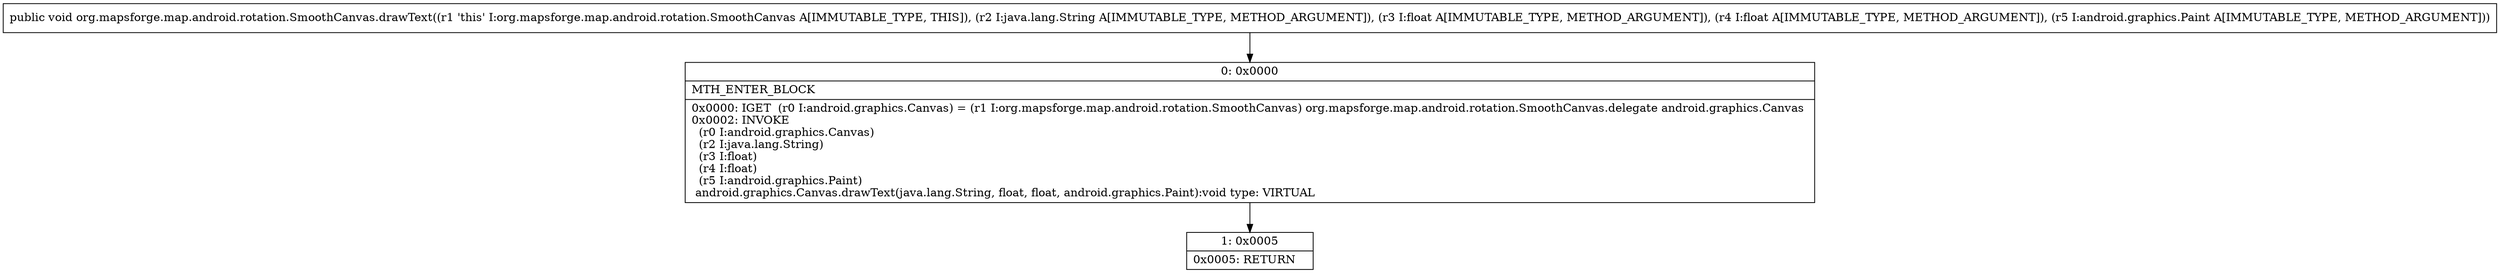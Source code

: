 digraph "CFG fororg.mapsforge.map.android.rotation.SmoothCanvas.drawText(Ljava\/lang\/String;FFLandroid\/graphics\/Paint;)V" {
Node_0 [shape=record,label="{0\:\ 0x0000|MTH_ENTER_BLOCK\l|0x0000: IGET  (r0 I:android.graphics.Canvas) = (r1 I:org.mapsforge.map.android.rotation.SmoothCanvas) org.mapsforge.map.android.rotation.SmoothCanvas.delegate android.graphics.Canvas \l0x0002: INVOKE  \l  (r0 I:android.graphics.Canvas)\l  (r2 I:java.lang.String)\l  (r3 I:float)\l  (r4 I:float)\l  (r5 I:android.graphics.Paint)\l android.graphics.Canvas.drawText(java.lang.String, float, float, android.graphics.Paint):void type: VIRTUAL \l}"];
Node_1 [shape=record,label="{1\:\ 0x0005|0x0005: RETURN   \l}"];
MethodNode[shape=record,label="{public void org.mapsforge.map.android.rotation.SmoothCanvas.drawText((r1 'this' I:org.mapsforge.map.android.rotation.SmoothCanvas A[IMMUTABLE_TYPE, THIS]), (r2 I:java.lang.String A[IMMUTABLE_TYPE, METHOD_ARGUMENT]), (r3 I:float A[IMMUTABLE_TYPE, METHOD_ARGUMENT]), (r4 I:float A[IMMUTABLE_TYPE, METHOD_ARGUMENT]), (r5 I:android.graphics.Paint A[IMMUTABLE_TYPE, METHOD_ARGUMENT])) }"];
MethodNode -> Node_0;
Node_0 -> Node_1;
}

